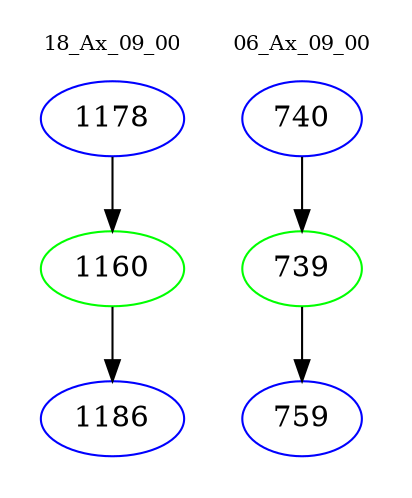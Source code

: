 digraph{
subgraph cluster_0 {
color = white
label = "18_Ax_09_00";
fontsize=10;
T0_1178 [label="1178", color="blue"]
T0_1178 -> T0_1160 [color="black"]
T0_1160 [label="1160", color="green"]
T0_1160 -> T0_1186 [color="black"]
T0_1186 [label="1186", color="blue"]
}
subgraph cluster_1 {
color = white
label = "06_Ax_09_00";
fontsize=10;
T1_740 [label="740", color="blue"]
T1_740 -> T1_739 [color="black"]
T1_739 [label="739", color="green"]
T1_739 -> T1_759 [color="black"]
T1_759 [label="759", color="blue"]
}
}
